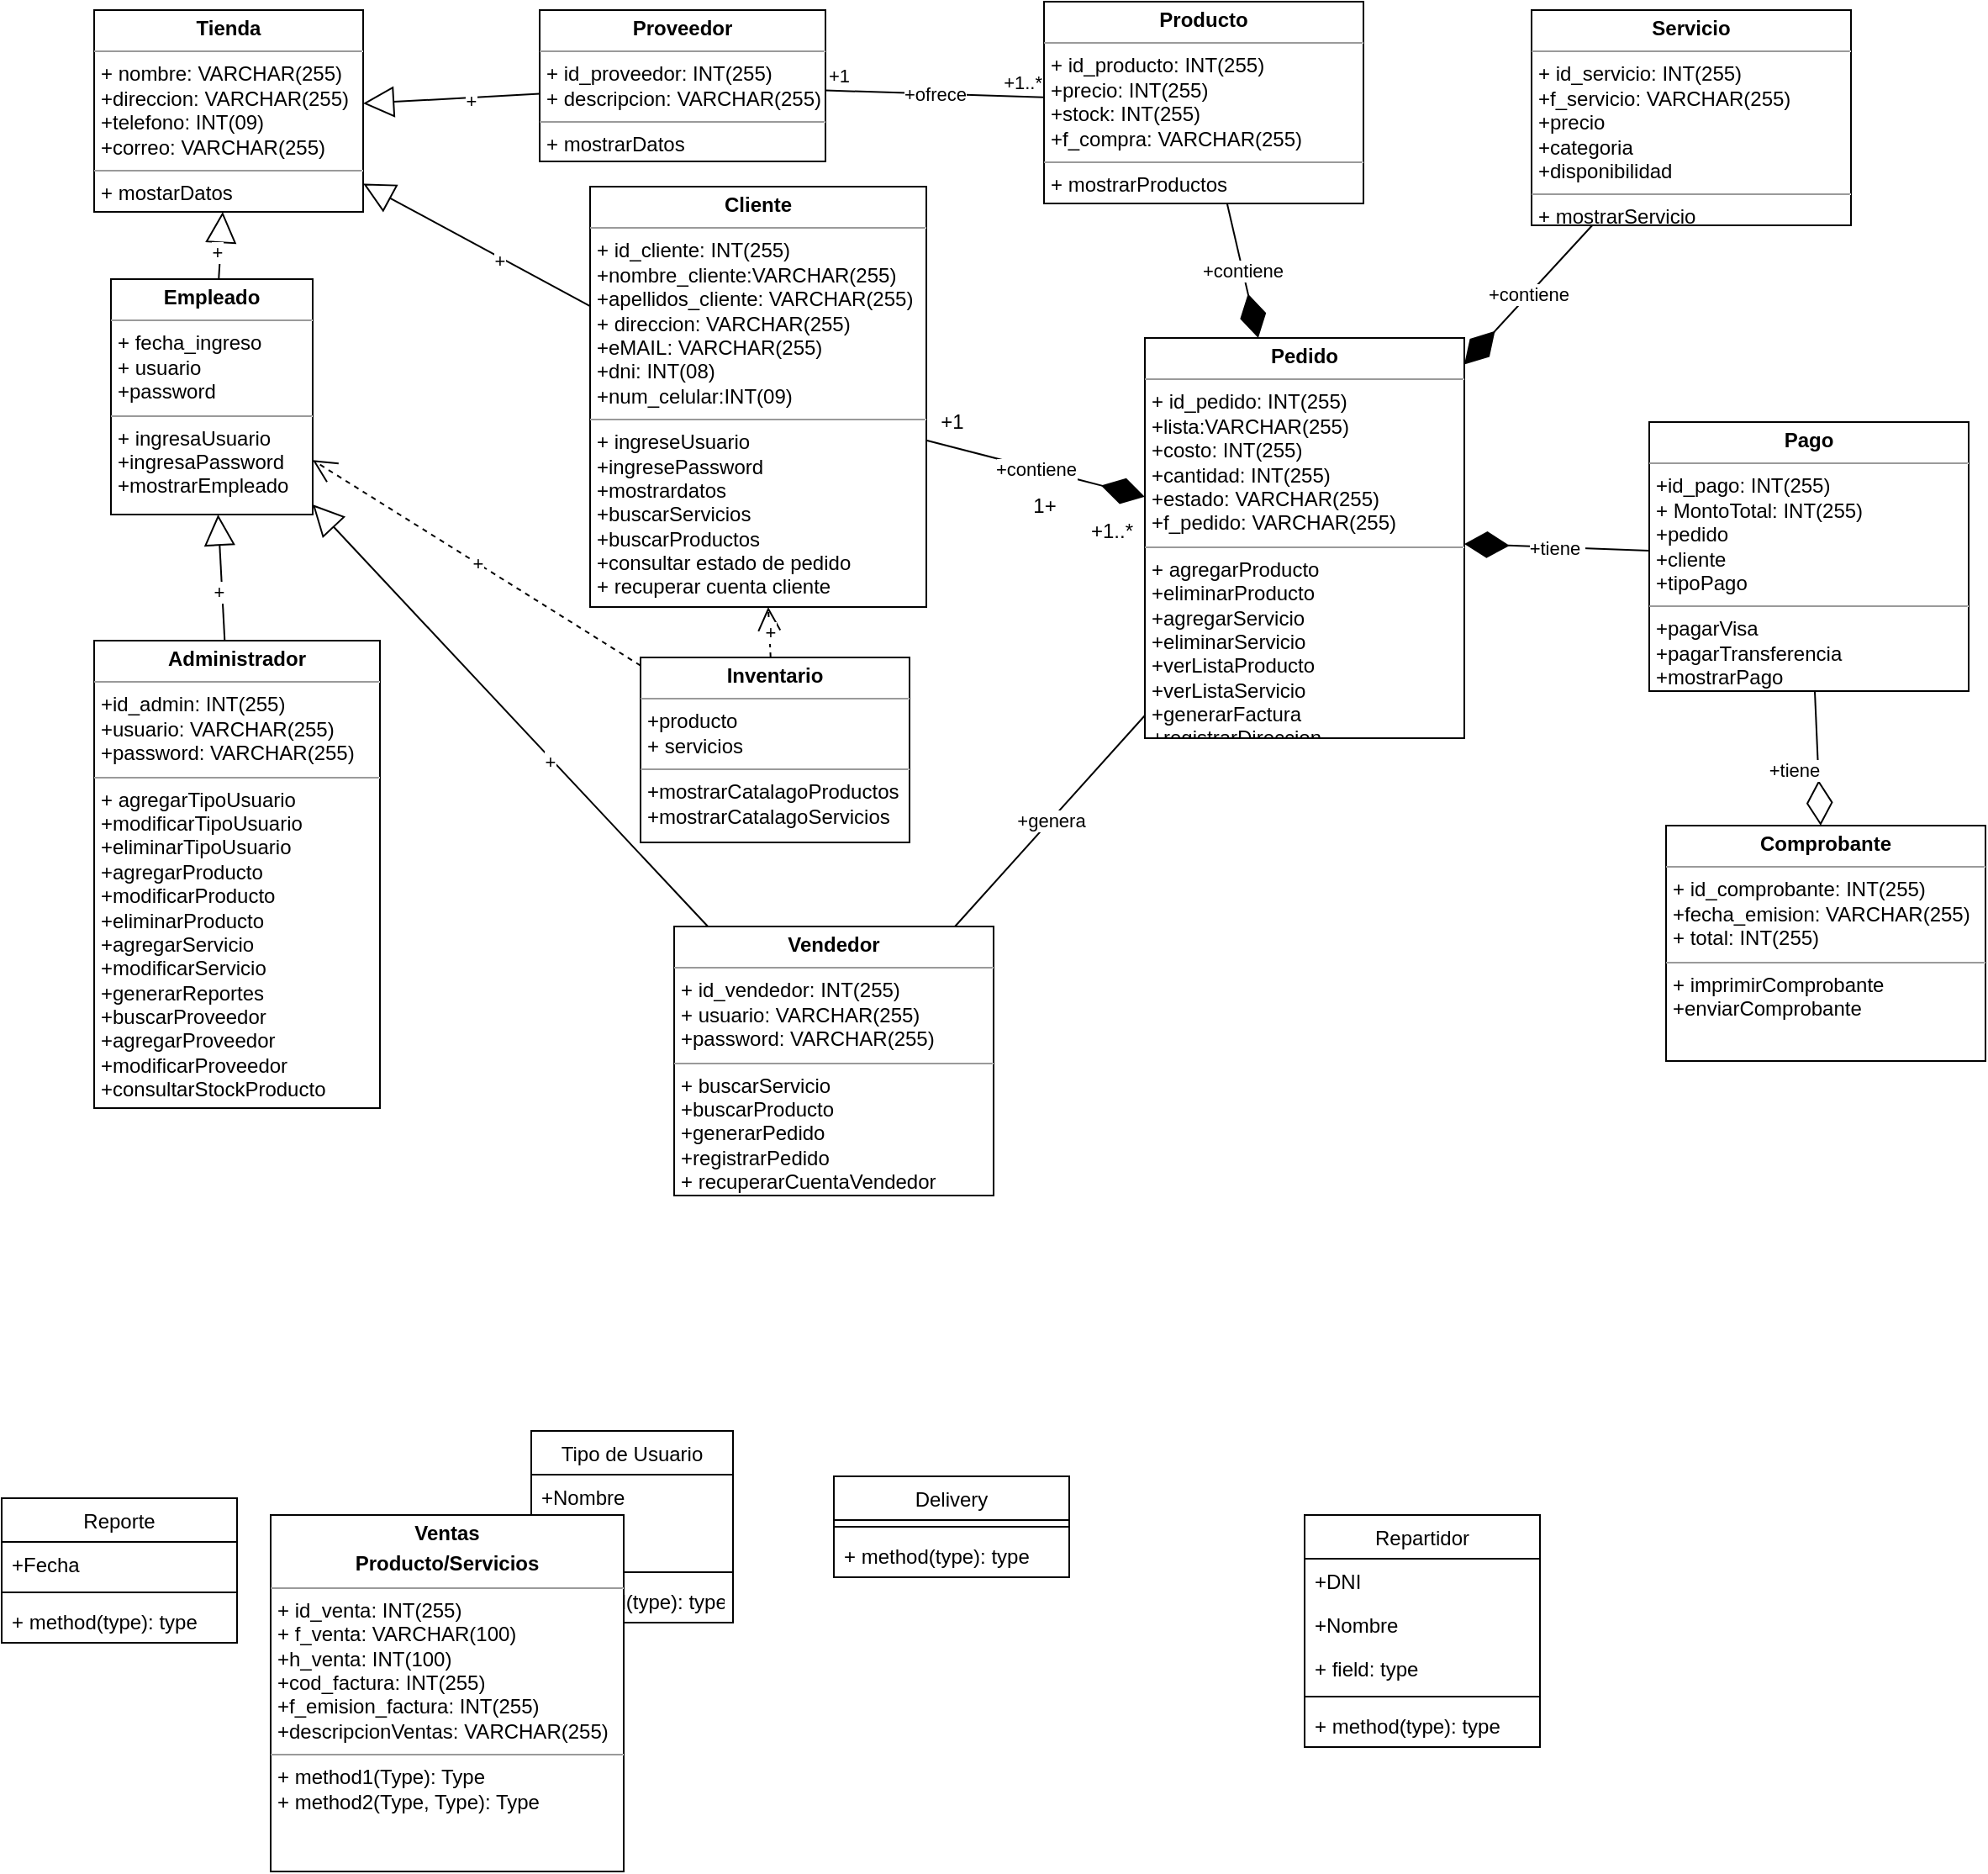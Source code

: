 <mxfile version="13.10.0" type="github">
  <diagram name="Page-1" id="c4acf3e9-155e-7222-9cf6-157b1a14988f">
    <mxGraphModel dx="1320" dy="516" grid="1" gridSize="10" guides="1" tooltips="1" connect="1" arrows="1" fold="1" page="1" pageScale="1" pageWidth="850" pageHeight="1100" background="#ffffff" math="0" shadow="0">
      <root>
        <mxCell id="0" />
        <mxCell id="1" parent="0" />
        <mxCell id="CmUBBxiMSyPNGOipAkzR-59" value="Reporte" style="swimlane;fontStyle=0;childLayout=stackLayout;horizontal=1;startSize=26;fillColor=none;horizontalStack=0;resizeParent=1;resizeParentMax=0;resizeLast=0;collapsible=1;marginBottom=0;" vertex="1" parent="1">
          <mxGeometry x="55" y="920" width="140" height="86" as="geometry" />
        </mxCell>
        <mxCell id="CmUBBxiMSyPNGOipAkzR-60" value="+Fecha" style="text;strokeColor=none;fillColor=none;align=left;verticalAlign=top;spacingLeft=4;spacingRight=4;overflow=hidden;rotatable=0;points=[[0,0.5],[1,0.5]];portConstraint=eastwest;" vertex="1" parent="CmUBBxiMSyPNGOipAkzR-59">
          <mxGeometry y="26" width="140" height="26" as="geometry" />
        </mxCell>
        <mxCell id="CmUBBxiMSyPNGOipAkzR-120" value="" style="line;strokeWidth=1;fillColor=none;align=left;verticalAlign=middle;spacingTop=-1;spacingLeft=3;spacingRight=3;rotatable=0;labelPosition=right;points=[];portConstraint=eastwest;" vertex="1" parent="CmUBBxiMSyPNGOipAkzR-59">
          <mxGeometry y="52" width="140" height="8" as="geometry" />
        </mxCell>
        <mxCell id="CmUBBxiMSyPNGOipAkzR-140" value="+ method(type): type" style="text;strokeColor=none;fillColor=none;align=left;verticalAlign=top;spacingLeft=4;spacingRight=4;overflow=hidden;rotatable=0;points=[[0,0.5],[1,0.5]];portConstraint=eastwest;" vertex="1" parent="CmUBBxiMSyPNGOipAkzR-59">
          <mxGeometry y="60" width="140" height="26" as="geometry" />
        </mxCell>
        <mxCell id="CmUBBxiMSyPNGOipAkzR-83" value="Delivery" style="swimlane;fontStyle=0;childLayout=stackLayout;horizontal=1;startSize=26;fillColor=none;horizontalStack=0;resizeParent=1;resizeParentMax=0;resizeLast=0;collapsible=1;marginBottom=0;" vertex="1" parent="1">
          <mxGeometry x="550" y="907" width="140" height="60" as="geometry" />
        </mxCell>
        <mxCell id="CmUBBxiMSyPNGOipAkzR-112" value="" style="line;strokeWidth=1;fillColor=none;align=left;verticalAlign=middle;spacingTop=-1;spacingLeft=3;spacingRight=3;rotatable=0;labelPosition=right;points=[];portConstraint=eastwest;" vertex="1" parent="CmUBBxiMSyPNGOipAkzR-83">
          <mxGeometry y="26" width="140" height="8" as="geometry" />
        </mxCell>
        <mxCell id="CmUBBxiMSyPNGOipAkzR-138" value="+ method(type): type" style="text;strokeColor=none;fillColor=none;align=left;verticalAlign=top;spacingLeft=4;spacingRight=4;overflow=hidden;rotatable=0;points=[[0,0.5],[1,0.5]];portConstraint=eastwest;" vertex="1" parent="CmUBBxiMSyPNGOipAkzR-83">
          <mxGeometry y="34" width="140" height="26" as="geometry" />
        </mxCell>
        <mxCell id="CmUBBxiMSyPNGOipAkzR-84" value="Repartidor" style="swimlane;fontStyle=0;childLayout=stackLayout;horizontal=1;startSize=26;fillColor=none;horizontalStack=0;resizeParent=1;resizeParentMax=0;resizeLast=0;collapsible=1;marginBottom=0;" vertex="1" parent="1">
          <mxGeometry x="830" y="930" width="140" height="138" as="geometry" />
        </mxCell>
        <mxCell id="CmUBBxiMSyPNGOipAkzR-85" value="+DNI" style="text;strokeColor=none;fillColor=none;align=left;verticalAlign=top;spacingLeft=4;spacingRight=4;overflow=hidden;rotatable=0;points=[[0,0.5],[1,0.5]];portConstraint=eastwest;" vertex="1" parent="CmUBBxiMSyPNGOipAkzR-84">
          <mxGeometry y="26" width="140" height="26" as="geometry" />
        </mxCell>
        <mxCell id="CmUBBxiMSyPNGOipAkzR-86" value="+Nombre" style="text;strokeColor=none;fillColor=none;align=left;verticalAlign=top;spacingLeft=4;spacingRight=4;overflow=hidden;rotatable=0;points=[[0,0.5],[1,0.5]];portConstraint=eastwest;" vertex="1" parent="CmUBBxiMSyPNGOipAkzR-84">
          <mxGeometry y="52" width="140" height="26" as="geometry" />
        </mxCell>
        <mxCell id="CmUBBxiMSyPNGOipAkzR-87" value="+ field: type" style="text;strokeColor=none;fillColor=none;align=left;verticalAlign=top;spacingLeft=4;spacingRight=4;overflow=hidden;rotatable=0;points=[[0,0.5],[1,0.5]];portConstraint=eastwest;" vertex="1" parent="CmUBBxiMSyPNGOipAkzR-84">
          <mxGeometry y="78" width="140" height="26" as="geometry" />
        </mxCell>
        <mxCell id="CmUBBxiMSyPNGOipAkzR-123" value="" style="line;strokeWidth=1;fillColor=none;align=left;verticalAlign=middle;spacingTop=-1;spacingLeft=3;spacingRight=3;rotatable=0;labelPosition=right;points=[];portConstraint=eastwest;" vertex="1" parent="CmUBBxiMSyPNGOipAkzR-84">
          <mxGeometry y="104" width="140" height="8" as="geometry" />
        </mxCell>
        <mxCell id="CmUBBxiMSyPNGOipAkzR-144" value="+ method(type): type" style="text;strokeColor=none;fillColor=none;align=left;verticalAlign=top;spacingLeft=4;spacingRight=4;overflow=hidden;rotatable=0;points=[[0,0.5],[1,0.5]];portConstraint=eastwest;" vertex="1" parent="CmUBBxiMSyPNGOipAkzR-84">
          <mxGeometry y="112" width="140" height="26" as="geometry" />
        </mxCell>
        <mxCell id="CmUBBxiMSyPNGOipAkzR-88" value="Tipo de Usuario" style="swimlane;fontStyle=0;childLayout=stackLayout;horizontal=1;startSize=26;fillColor=none;horizontalStack=0;resizeParent=1;resizeParentMax=0;resizeLast=0;collapsible=1;marginBottom=0;" vertex="1" parent="1">
          <mxGeometry x="370" y="880" width="120" height="114" as="geometry" />
        </mxCell>
        <mxCell id="CmUBBxiMSyPNGOipAkzR-89" value="+Nombre" style="text;strokeColor=none;fillColor=none;align=left;verticalAlign=top;spacingLeft=4;spacingRight=4;overflow=hidden;rotatable=0;points=[[0,0.5],[1,0.5]];portConstraint=eastwest;" vertex="1" parent="CmUBBxiMSyPNGOipAkzR-88">
          <mxGeometry y="26" width="120" height="26" as="geometry" />
        </mxCell>
        <mxCell id="CmUBBxiMSyPNGOipAkzR-90" value="+codigo" style="text;strokeColor=none;fillColor=none;align=left;verticalAlign=top;spacingLeft=4;spacingRight=4;overflow=hidden;rotatable=0;points=[[0,0.5],[1,0.5]];portConstraint=eastwest;" vertex="1" parent="CmUBBxiMSyPNGOipAkzR-88">
          <mxGeometry y="52" width="120" height="28" as="geometry" />
        </mxCell>
        <mxCell id="CmUBBxiMSyPNGOipAkzR-119" value="" style="line;strokeWidth=1;fillColor=none;align=left;verticalAlign=middle;spacingTop=-1;spacingLeft=3;spacingRight=3;rotatable=0;labelPosition=right;points=[];portConstraint=eastwest;" vertex="1" parent="CmUBBxiMSyPNGOipAkzR-88">
          <mxGeometry y="80" width="120" height="8" as="geometry" />
        </mxCell>
        <mxCell id="CmUBBxiMSyPNGOipAkzR-134" value="+ method(type): type" style="text;strokeColor=none;fillColor=none;align=left;verticalAlign=top;spacingLeft=4;spacingRight=4;overflow=hidden;rotatable=0;points=[[0,0.5],[1,0.5]];portConstraint=eastwest;" vertex="1" parent="CmUBBxiMSyPNGOipAkzR-88">
          <mxGeometry y="88" width="120" height="26" as="geometry" />
        </mxCell>
        <mxCell id="CmUBBxiMSyPNGOipAkzR-149" value="&lt;p style=&quot;margin: 0px ; margin-top: 4px ; text-align: center&quot;&gt;&lt;b&gt;Ventas&lt;/b&gt;&lt;/p&gt;&lt;p style=&quot;margin: 0px ; margin-top: 4px ; text-align: center&quot;&gt;&lt;b&gt;Producto/Servicios&lt;/b&gt;&lt;/p&gt;&lt;hr size=&quot;1&quot;&gt;&lt;p style=&quot;margin: 0px ; margin-left: 4px&quot;&gt;+ id_venta: INT(255)&lt;br&gt;+ f_venta: VARCHAR(100)&lt;/p&gt;&lt;p style=&quot;margin: 0px ; margin-left: 4px&quot;&gt;+h_venta: INT(100)&lt;/p&gt;&lt;p style=&quot;margin: 0px ; margin-left: 4px&quot;&gt;+cod_factura: INT(255)&lt;/p&gt;&lt;p style=&quot;margin: 0px ; margin-left: 4px&quot;&gt;+f_emision_factura: INT(255)&lt;/p&gt;&lt;p style=&quot;margin: 0px ; margin-left: 4px&quot;&gt;+descripcionVentas: VARCHAR(255)&lt;/p&gt;&lt;hr size=&quot;1&quot;&gt;&lt;p style=&quot;margin: 0px ; margin-left: 4px&quot;&gt;+ method1(Type): Type&lt;br&gt;+ method2(Type, Type): Type&lt;/p&gt;" style="verticalAlign=top;align=left;overflow=fill;fontSize=12;fontFamily=Helvetica;html=1;" vertex="1" parent="1">
          <mxGeometry x="215" y="930" width="210" height="212" as="geometry" />
        </mxCell>
        <mxCell id="CmUBBxiMSyPNGOipAkzR-150" value="&lt;p style=&quot;margin: 0px ; margin-top: 4px ; text-align: center&quot;&gt;&lt;b&gt;Cliente&lt;/b&gt;&lt;/p&gt;&lt;hr size=&quot;1&quot;&gt;&lt;p style=&quot;margin: 0px ; margin-left: 4px&quot;&gt;+ id_cliente: INT(255)&lt;/p&gt;&lt;p style=&quot;margin: 0px ; margin-left: 4px&quot;&gt;+nombre_cliente:VARCHAR(255)&lt;/p&gt;&lt;p style=&quot;margin: 0px ; margin-left: 4px&quot;&gt;+apellidos_cliente: VARCHAR(255)&lt;br&gt;+ direccion: VARCHAR(255)&lt;/p&gt;&lt;p style=&quot;margin: 0px ; margin-left: 4px&quot;&gt;+eMAIL: VARCHAR(255)&lt;/p&gt;&lt;p style=&quot;margin: 0px ; margin-left: 4px&quot;&gt;+dni: INT(08)&lt;/p&gt;&lt;p style=&quot;margin: 0px ; margin-left: 4px&quot;&gt;+num_celular:INT(09)&lt;/p&gt;&lt;hr size=&quot;1&quot;&gt;&lt;p style=&quot;margin: 0px ; margin-left: 4px&quot;&gt;+ ingreseUsuario&lt;/p&gt;&lt;p style=&quot;margin: 0px ; margin-left: 4px&quot;&gt;+ingresePassword&lt;/p&gt;&lt;p style=&quot;margin: 0px ; margin-left: 4px&quot;&gt;+mostrardatos&lt;/p&gt;&lt;p style=&quot;margin: 0px ; margin-left: 4px&quot;&gt;+buscarServicios&lt;/p&gt;&lt;p style=&quot;margin: 0px ; margin-left: 4px&quot;&gt;+buscarProductos&lt;/p&gt;&lt;p style=&quot;margin: 0px ; margin-left: 4px&quot;&gt;+consultar estado de pedido&lt;br&gt;+ recuperar cuenta cliente&lt;/p&gt;" style="verticalAlign=top;align=left;overflow=fill;fontSize=12;fontFamily=Helvetica;html=1;" vertex="1" parent="1">
          <mxGeometry x="405" y="140" width="200" height="250" as="geometry" />
        </mxCell>
        <mxCell id="CmUBBxiMSyPNGOipAkzR-151" value="&lt;p style=&quot;margin: 0px ; margin-top: 4px ; text-align: center&quot;&gt;&lt;b&gt;Vendedor&lt;/b&gt;&lt;/p&gt;&lt;hr size=&quot;1&quot;&gt;&lt;p style=&quot;margin: 0px ; margin-left: 4px&quot;&gt;+ id_vendedor: INT(255)&lt;br&gt;+ usuario: VARCHAR(255)&lt;/p&gt;&lt;p style=&quot;margin: 0px ; margin-left: 4px&quot;&gt;+password: VARCHAR(255)&lt;/p&gt;&lt;hr size=&quot;1&quot;&gt;&lt;p style=&quot;margin: 0px ; margin-left: 4px&quot;&gt;+ buscarServicio&lt;/p&gt;&lt;p style=&quot;margin: 0px ; margin-left: 4px&quot;&gt;+buscarProducto&lt;/p&gt;&lt;p style=&quot;margin: 0px ; margin-left: 4px&quot;&gt;+generarPedido&lt;/p&gt;&lt;p style=&quot;margin: 0px ; margin-left: 4px&quot;&gt;+registrarPedido&lt;br&gt;+ recuperarCuentaVendedor&lt;/p&gt;" style="verticalAlign=top;align=left;overflow=fill;fontSize=12;fontFamily=Helvetica;html=1;" vertex="1" parent="1">
          <mxGeometry x="455" y="580" width="190" height="160" as="geometry" />
        </mxCell>
        <mxCell id="CmUBBxiMSyPNGOipAkzR-152" value="&lt;p style=&quot;margin: 0px ; margin-top: 4px ; text-align: center&quot;&gt;&lt;b&gt;Administrador&lt;/b&gt;&lt;/p&gt;&lt;hr size=&quot;1&quot;&gt;&lt;p style=&quot;margin: 0px ; margin-left: 4px&quot;&gt;+id_admin: INT(255)&lt;/p&gt;&lt;p style=&quot;margin: 0px ; margin-left: 4px&quot;&gt;+usuario: VARCHAR(255)&lt;/p&gt;&lt;p style=&quot;margin: 0px ; margin-left: 4px&quot;&gt;+password: VARCHAR(255)&lt;/p&gt;&lt;hr size=&quot;1&quot;&gt;&lt;p style=&quot;margin: 0px ; margin-left: 4px&quot;&gt;+ agregarTipoUsuario&lt;/p&gt;&lt;p style=&quot;margin: 0px ; margin-left: 4px&quot;&gt;+modificarTipoUsuario&lt;/p&gt;&lt;p style=&quot;margin: 0px ; margin-left: 4px&quot;&gt;+eliminarTipoUsuario&lt;/p&gt;&lt;p style=&quot;margin: 0px ; margin-left: 4px&quot;&gt;+agregarProducto&lt;/p&gt;&lt;p style=&quot;margin: 0px ; margin-left: 4px&quot;&gt;+modificarProducto&lt;/p&gt;&lt;p style=&quot;margin: 0px ; margin-left: 4px&quot;&gt;+eliminarProducto&lt;/p&gt;&lt;p style=&quot;margin: 0px ; margin-left: 4px&quot;&gt;+agregarServicio&lt;/p&gt;&lt;p style=&quot;margin: 0px ; margin-left: 4px&quot;&gt;+modificarServicio&lt;/p&gt;&lt;p style=&quot;margin: 0px ; margin-left: 4px&quot;&gt;+generarReportes&lt;/p&gt;&lt;p style=&quot;margin: 0px ; margin-left: 4px&quot;&gt;+buscarProveedor&lt;/p&gt;&lt;p style=&quot;margin: 0px ; margin-left: 4px&quot;&gt;+agregarProveedor&lt;/p&gt;&lt;p style=&quot;margin: 0px ; margin-left: 4px&quot;&gt;+modificarProveedor&lt;/p&gt;&lt;p style=&quot;margin: 0px ; margin-left: 4px&quot;&gt;+consultarStockProducto&lt;br&gt;&lt;br&gt;&lt;/p&gt;" style="verticalAlign=top;align=left;overflow=fill;fontSize=12;fontFamily=Helvetica;html=1;" vertex="1" parent="1">
          <mxGeometry x="110" y="410" width="170" height="278" as="geometry" />
        </mxCell>
        <mxCell id="CmUBBxiMSyPNGOipAkzR-156" value="&lt;p style=&quot;margin: 0px ; margin-top: 4px ; text-align: center&quot;&gt;&lt;b&gt;Servicio&lt;/b&gt;&lt;/p&gt;&lt;hr size=&quot;1&quot;&gt;&lt;p style=&quot;margin: 0px ; margin-left: 4px&quot;&gt;+ id_servicio: INT(255)&lt;/p&gt;&lt;p style=&quot;margin: 0px ; margin-left: 4px&quot;&gt;+f_servicio: VARCHAR(255)&lt;/p&gt;&lt;p style=&quot;margin: 0px ; margin-left: 4px&quot;&gt;+precio&lt;/p&gt;&lt;p style=&quot;margin: 0px ; margin-left: 4px&quot;&gt;+categoria&lt;/p&gt;&lt;p style=&quot;margin: 0px ; margin-left: 4px&quot;&gt;+disponibilidad&lt;/p&gt;&lt;hr size=&quot;1&quot;&gt;&lt;p style=&quot;margin: 0px ; margin-left: 4px&quot;&gt;+ mostrarServicio&lt;/p&gt;" style="verticalAlign=top;align=left;overflow=fill;fontSize=12;fontFamily=Helvetica;html=1;" vertex="1" parent="1">
          <mxGeometry x="965" y="35" width="190" height="128" as="geometry" />
        </mxCell>
        <mxCell id="CmUBBxiMSyPNGOipAkzR-157" value="&lt;p style=&quot;margin: 0px ; margin-top: 4px ; text-align: center&quot;&gt;&lt;b&gt;Pedido&lt;/b&gt;&lt;/p&gt;&lt;hr size=&quot;1&quot;&gt;&lt;p style=&quot;margin: 0px ; margin-left: 4px&quot;&gt;+ id_pedido: INT(255)&lt;/p&gt;&lt;p style=&quot;margin: 0px ; margin-left: 4px&quot;&gt;+lista:VARCHAR(255)&lt;/p&gt;&lt;p style=&quot;margin: 0px ; margin-left: 4px&quot;&gt;+costo: INT(255)&lt;/p&gt;&lt;p style=&quot;margin: 0px ; margin-left: 4px&quot;&gt;+cantidad: INT(255)&lt;/p&gt;&lt;p style=&quot;margin: 0px ; margin-left: 4px&quot;&gt;+estado: VARCHAR(255)&lt;/p&gt;&lt;p style=&quot;margin: 0px ; margin-left: 4px&quot;&gt;+f_pedido: VARCHAR(255)&lt;/p&gt;&lt;hr size=&quot;1&quot;&gt;&lt;p style=&quot;margin: 0px ; margin-left: 4px&quot;&gt;+ agregarProducto&lt;/p&gt;&lt;p style=&quot;margin: 0px ; margin-left: 4px&quot;&gt;+eliminarProducto&lt;/p&gt;&lt;p style=&quot;margin: 0px ; margin-left: 4px&quot;&gt;+agregarServicio&lt;/p&gt;&lt;p style=&quot;margin: 0px ; margin-left: 4px&quot;&gt;+eliminarServicio&lt;/p&gt;&lt;p style=&quot;margin: 0px ; margin-left: 4px&quot;&gt;+verListaProducto&lt;/p&gt;&lt;p style=&quot;margin: 0px ; margin-left: 4px&quot;&gt;+verListaServicio&lt;/p&gt;&lt;p style=&quot;margin: 0px ; margin-left: 4px&quot;&gt;+generarFactura&lt;/p&gt;&lt;p style=&quot;margin: 0px ; margin-left: 4px&quot;&gt;+registrarDireccion&lt;/p&gt;" style="verticalAlign=top;align=left;overflow=fill;fontSize=12;fontFamily=Helvetica;html=1;" vertex="1" parent="1">
          <mxGeometry x="735" y="230" width="190" height="238" as="geometry" />
        </mxCell>
        <mxCell id="CmUBBxiMSyPNGOipAkzR-158" value="&lt;p style=&quot;margin: 0px ; margin-top: 4px ; text-align: center&quot;&gt;&lt;b&gt;Producto&lt;/b&gt;&lt;/p&gt;&lt;hr size=&quot;1&quot;&gt;&lt;p style=&quot;margin: 0px ; margin-left: 4px&quot;&gt;+ id_producto: INT(255)&lt;/p&gt;&lt;p style=&quot;margin: 0px ; margin-left: 4px&quot;&gt;+precio: INT(255)&lt;/p&gt;&lt;p style=&quot;margin: 0px ; margin-left: 4px&quot;&gt;+stock: INT(255)&lt;/p&gt;&lt;p style=&quot;margin: 0px ; margin-left: 4px&quot;&gt;+f_compra: VARCHAR(255)&lt;/p&gt;&lt;hr size=&quot;1&quot;&gt;&lt;p style=&quot;margin: 0px ; margin-left: 4px&quot;&gt;+ mostrarProductos&lt;/p&gt;" style="verticalAlign=top;align=left;overflow=fill;fontSize=12;fontFamily=Helvetica;html=1;" vertex="1" parent="1">
          <mxGeometry x="675" y="30" width="190" height="120" as="geometry" />
        </mxCell>
        <mxCell id="CmUBBxiMSyPNGOipAkzR-159" value="&lt;p style=&quot;margin: 0px ; margin-top: 4px ; text-align: center&quot;&gt;&lt;b&gt;Inventario&lt;/b&gt;&lt;/p&gt;&lt;hr size=&quot;1&quot;&gt;&lt;p style=&quot;margin: 0px ; margin-left: 4px&quot;&gt;+producto&lt;/p&gt;&lt;p style=&quot;margin: 0px ; margin-left: 4px&quot;&gt;+ servicios&lt;/p&gt;&lt;hr size=&quot;1&quot;&gt;&lt;p style=&quot;margin: 0px ; margin-left: 4px&quot;&gt;+mostrarCatalagoProductos&lt;/p&gt;&lt;p style=&quot;margin: 0px ; margin-left: 4px&quot;&gt;+mostrarCatalagoServicios&lt;/p&gt;" style="verticalAlign=top;align=left;overflow=fill;fontSize=12;fontFamily=Helvetica;html=1;" vertex="1" parent="1">
          <mxGeometry x="435" y="420" width="160" height="110" as="geometry" />
        </mxCell>
        <mxCell id="CmUBBxiMSyPNGOipAkzR-160" value="&lt;p style=&quot;margin: 0px ; margin-top: 4px ; text-align: center&quot;&gt;&lt;b&gt;Pago&lt;/b&gt;&lt;/p&gt;&lt;hr size=&quot;1&quot;&gt;&lt;p style=&quot;margin: 0px ; margin-left: 4px&quot;&gt;+id_pago: INT(255)&lt;br&gt;&lt;/p&gt;&lt;p style=&quot;margin: 0px ; margin-left: 4px&quot;&gt;+ MontoTotal: INT(255)&lt;/p&gt;&lt;p style=&quot;margin: 0px ; margin-left: 4px&quot;&gt;&lt;span&gt;+pedido&lt;/span&gt;&lt;/p&gt;&lt;p style=&quot;margin: 0px ; margin-left: 4px&quot;&gt;&lt;span&gt;+cliente&lt;/span&gt;&lt;/p&gt;&lt;p style=&quot;margin: 0px ; margin-left: 4px&quot;&gt;+tipoPago&lt;/p&gt;&lt;hr size=&quot;1&quot;&gt;&lt;p style=&quot;margin: 0px ; margin-left: 4px&quot;&gt;+pagarVisa&lt;/p&gt;&lt;p style=&quot;margin: 0px ; margin-left: 4px&quot;&gt;+pagarTransferencia&lt;/p&gt;&lt;p style=&quot;margin: 0px ; margin-left: 4px&quot;&gt;+mostrarPago&lt;/p&gt;" style="verticalAlign=top;align=left;overflow=fill;fontSize=12;fontFamily=Helvetica;html=1;" vertex="1" parent="1">
          <mxGeometry x="1035" y="280" width="190" height="160" as="geometry" />
        </mxCell>
        <mxCell id="CmUBBxiMSyPNGOipAkzR-161" value="&lt;p style=&quot;margin: 0px ; margin-top: 4px ; text-align: center&quot;&gt;&lt;b&gt;Comprobante&lt;/b&gt;&lt;/p&gt;&lt;hr size=&quot;1&quot;&gt;&lt;p style=&quot;margin: 0px ; margin-left: 4px&quot;&gt;+ id_comprobante: INT(255)&lt;/p&gt;&lt;p style=&quot;margin: 0px ; margin-left: 4px&quot;&gt;+fecha_emision: VARCHAR(255)&lt;/p&gt;&lt;p style=&quot;margin: 0px ; margin-left: 4px&quot;&gt;+ total: INT(255)&lt;/p&gt;&lt;hr size=&quot;1&quot;&gt;&lt;p style=&quot;margin: 0px ; margin-left: 4px&quot;&gt;+ imprimirComprobante&lt;/p&gt;&lt;p style=&quot;margin: 0px ; margin-left: 4px&quot;&gt;+enviarComprobante&lt;/p&gt;" style="verticalAlign=top;align=left;overflow=fill;fontSize=12;fontFamily=Helvetica;html=1;" vertex="1" parent="1">
          <mxGeometry x="1045" y="520" width="190" height="140" as="geometry" />
        </mxCell>
        <mxCell id="CmUBBxiMSyPNGOipAkzR-162" value="&lt;p style=&quot;margin: 0px ; margin-top: 4px ; text-align: center&quot;&gt;&lt;b&gt;Empleado&lt;/b&gt;&lt;/p&gt;&lt;hr size=&quot;1&quot;&gt;&lt;p style=&quot;margin: 0px ; margin-left: 4px&quot;&gt;+ fecha_ingreso&lt;/p&gt;&lt;p style=&quot;margin: 0px ; margin-left: 4px&quot;&gt;+ usuario&lt;/p&gt;&lt;p style=&quot;margin: 0px ; margin-left: 4px&quot;&gt;+password&lt;/p&gt;&lt;hr size=&quot;1&quot;&gt;&lt;p style=&quot;margin: 0px ; margin-left: 4px&quot;&gt;+ ingresaUsuario&lt;/p&gt;&lt;p style=&quot;margin: 0px ; margin-left: 4px&quot;&gt;+ingresaPassword&lt;/p&gt;&lt;p style=&quot;margin: 0px ; margin-left: 4px&quot;&gt;+mostrarEmpleado&lt;/p&gt;" style="verticalAlign=top;align=left;overflow=fill;fontSize=12;fontFamily=Helvetica;html=1;" vertex="1" parent="1">
          <mxGeometry x="120" y="195" width="120" height="140" as="geometry" />
        </mxCell>
        <mxCell id="CmUBBxiMSyPNGOipAkzR-163" value="&lt;p style=&quot;margin: 0px ; margin-top: 4px ; text-align: center&quot;&gt;&lt;b&gt;Tienda&lt;/b&gt;&lt;/p&gt;&lt;hr size=&quot;1&quot;&gt;&lt;p style=&quot;margin: 0px ; margin-left: 4px&quot;&gt;+ nombre: VARCHAR(255)&lt;/p&gt;&lt;p style=&quot;margin: 0px ; margin-left: 4px&quot;&gt;+direccion: VARCHAR(255)&lt;/p&gt;&lt;p style=&quot;margin: 0px ; margin-left: 4px&quot;&gt;+telefono: INT(09)&lt;/p&gt;&lt;p style=&quot;margin: 0px ; margin-left: 4px&quot;&gt;+correo: VARCHAR(255)&lt;/p&gt;&lt;hr size=&quot;1&quot;&gt;&lt;p style=&quot;margin: 0px ; margin-left: 4px&quot;&gt;+ mostarDatos&lt;/p&gt;" style="verticalAlign=top;align=left;overflow=fill;fontSize=12;fontFamily=Helvetica;html=1;" vertex="1" parent="1">
          <mxGeometry x="110" y="35" width="160" height="120" as="geometry" />
        </mxCell>
        <mxCell id="CmUBBxiMSyPNGOipAkzR-164" value="&lt;p style=&quot;margin: 0px ; margin-top: 4px ; text-align: center&quot;&gt;&lt;b&gt;Proveedor&lt;/b&gt;&lt;/p&gt;&lt;hr size=&quot;1&quot;&gt;&lt;p style=&quot;margin: 0px ; margin-left: 4px&quot;&gt;+ id_proveedor: INT(255)&lt;br&gt;+ descripcion: VARCHAR(255)&lt;/p&gt;&lt;hr size=&quot;1&quot;&gt;&lt;p style=&quot;margin: 0px ; margin-left: 4px&quot;&gt;+ mostrarDatos&lt;br&gt;&lt;/p&gt;" style="verticalAlign=top;align=left;overflow=fill;fontSize=12;fontFamily=Helvetica;html=1;" vertex="1" parent="1">
          <mxGeometry x="375" y="35" width="170" height="90" as="geometry" />
        </mxCell>
        <mxCell id="CmUBBxiMSyPNGOipAkzR-168" value="+" style="endArrow=block;endSize=16;endFill=0;html=1;" edge="1" parent="1" source="CmUBBxiMSyPNGOipAkzR-162" target="CmUBBxiMSyPNGOipAkzR-163">
          <mxGeometry x="-0.21" y="2" width="160" relative="1" as="geometry">
            <mxPoint x="375" y="290" as="sourcePoint" />
            <mxPoint x="375" y="230" as="targetPoint" />
            <mxPoint as="offset" />
          </mxGeometry>
        </mxCell>
        <mxCell id="CmUBBxiMSyPNGOipAkzR-170" value="+" style="endArrow=block;endSize=16;endFill=0;html=1;" edge="1" parent="1" source="CmUBBxiMSyPNGOipAkzR-164" target="CmUBBxiMSyPNGOipAkzR-163">
          <mxGeometry x="-0.21" y="2" width="160" relative="1" as="geometry">
            <mxPoint x="364.998" y="163" as="sourcePoint" />
            <mxPoint x="370.553" y="113" as="targetPoint" />
            <mxPoint as="offset" />
          </mxGeometry>
        </mxCell>
        <mxCell id="CmUBBxiMSyPNGOipAkzR-171" value="+" style="endArrow=block;endSize=16;endFill=0;html=1;" edge="1" parent="1" source="CmUBBxiMSyPNGOipAkzR-150" target="CmUBBxiMSyPNGOipAkzR-163">
          <mxGeometry x="-0.21" y="2" width="160" relative="1" as="geometry">
            <mxPoint x="262.778" y="240" as="sourcePoint" />
            <mxPoint x="268.333" y="190" as="targetPoint" />
            <mxPoint as="offset" />
          </mxGeometry>
        </mxCell>
        <mxCell id="CmUBBxiMSyPNGOipAkzR-172" value="+" style="endArrow=block;endSize=16;endFill=0;html=1;" edge="1" parent="1" source="CmUBBxiMSyPNGOipAkzR-151" target="CmUBBxiMSyPNGOipAkzR-162">
          <mxGeometry x="-0.21" y="2" width="160" relative="1" as="geometry">
            <mxPoint x="475" y="510" as="sourcePoint" />
            <mxPoint x="365" y="428.45" as="targetPoint" />
            <mxPoint as="offset" />
          </mxGeometry>
        </mxCell>
        <mxCell id="CmUBBxiMSyPNGOipAkzR-173" value="+" style="endArrow=block;endSize=16;endFill=0;html=1;" edge="1" parent="1" source="CmUBBxiMSyPNGOipAkzR-152" target="CmUBBxiMSyPNGOipAkzR-162">
          <mxGeometry x="-0.21" y="2" width="160" relative="1" as="geometry">
            <mxPoint x="345" y="441.552" as="sourcePoint" />
            <mxPoint x="235" y="360.0" as="targetPoint" />
            <mxPoint as="offset" />
          </mxGeometry>
        </mxCell>
        <mxCell id="CmUBBxiMSyPNGOipAkzR-174" value="+" style="endArrow=open;endSize=12;dashed=1;html=1;" edge="1" parent="1" source="CmUBBxiMSyPNGOipAkzR-159" target="CmUBBxiMSyPNGOipAkzR-162">
          <mxGeometry width="160" relative="1" as="geometry">
            <mxPoint x="475" y="340" as="sourcePoint" />
            <mxPoint x="635" y="340" as="targetPoint" />
          </mxGeometry>
        </mxCell>
        <mxCell id="CmUBBxiMSyPNGOipAkzR-175" value="+" style="endArrow=open;endSize=12;dashed=1;html=1;" edge="1" parent="1" source="CmUBBxiMSyPNGOipAkzR-159" target="CmUBBxiMSyPNGOipAkzR-150">
          <mxGeometry width="160" relative="1" as="geometry">
            <mxPoint x="775" y="501.867" as="sourcePoint" />
            <mxPoint x="625" y="401.005" as="targetPoint" />
          </mxGeometry>
        </mxCell>
        <mxCell id="CmUBBxiMSyPNGOipAkzR-176" value="+genera" style="endArrow=none;html=1;" edge="1" parent="1" source="CmUBBxiMSyPNGOipAkzR-151" target="CmUBBxiMSyPNGOipAkzR-157">
          <mxGeometry relative="1" as="geometry">
            <mxPoint x="595" y="610" as="sourcePoint" />
            <mxPoint x="755" y="610" as="targetPoint" />
          </mxGeometry>
        </mxCell>
        <mxCell id="CmUBBxiMSyPNGOipAkzR-179" value="+contiene" style="endArrow=diamondThin;endFill=1;endSize=24;html=1;" edge="1" parent="1" source="CmUBBxiMSyPNGOipAkzR-150" target="CmUBBxiMSyPNGOipAkzR-157">
          <mxGeometry width="160" relative="1" as="geometry">
            <mxPoint x="475" y="240" as="sourcePoint" />
            <mxPoint x="725" y="386" as="targetPoint" />
          </mxGeometry>
        </mxCell>
        <mxCell id="CmUBBxiMSyPNGOipAkzR-181" value="1+" style="text;html=1;align=center;verticalAlign=middle;resizable=0;points=[];autosize=1;" vertex="1" parent="1">
          <mxGeometry x="660" y="320" width="30" height="20" as="geometry" />
        </mxCell>
        <mxCell id="CmUBBxiMSyPNGOipAkzR-183" value="+1..*" style="text;html=1;align=center;verticalAlign=middle;resizable=0;points=[];autosize=1;" vertex="1" parent="1">
          <mxGeometry x="695" y="335" width="40" height="20" as="geometry" />
        </mxCell>
        <mxCell id="CmUBBxiMSyPNGOipAkzR-185" value="+contiene" style="endArrow=diamondThin;endFill=1;endSize=24;html=1;" edge="1" parent="1" source="CmUBBxiMSyPNGOipAkzR-156" target="CmUBBxiMSyPNGOipAkzR-157">
          <mxGeometry width="160" relative="1" as="geometry">
            <mxPoint x="735" y="220.004" as="sourcePoint" />
            <mxPoint x="835" y="271.869" as="targetPoint" />
          </mxGeometry>
        </mxCell>
        <mxCell id="CmUBBxiMSyPNGOipAkzR-186" value="+contiene" style="endArrow=diamondThin;endFill=1;endSize=24;html=1;" edge="1" parent="1" source="CmUBBxiMSyPNGOipAkzR-158" target="CmUBBxiMSyPNGOipAkzR-157">
          <mxGeometry width="160" relative="1" as="geometry">
            <mxPoint x="925" y="250.064" as="sourcePoint" />
            <mxPoint x="1025" y="301.929" as="targetPoint" />
          </mxGeometry>
        </mxCell>
        <mxCell id="CmUBBxiMSyPNGOipAkzR-187" value="+ofrece" style="endArrow=none;html=1;" edge="1" parent="1" source="CmUBBxiMSyPNGOipAkzR-164" target="CmUBBxiMSyPNGOipAkzR-158">
          <mxGeometry relative="1" as="geometry">
            <mxPoint x="545" y="92" as="sourcePoint" />
            <mxPoint x="705" y="92" as="targetPoint" />
          </mxGeometry>
        </mxCell>
        <mxCell id="CmUBBxiMSyPNGOipAkzR-188" value="+1" style="edgeLabel;resizable=0;html=1;align=left;verticalAlign=bottom;" connectable="0" vertex="1" parent="CmUBBxiMSyPNGOipAkzR-187">
          <mxGeometry x="-1" relative="1" as="geometry" />
        </mxCell>
        <mxCell id="CmUBBxiMSyPNGOipAkzR-189" value="+1..*" style="edgeLabel;resizable=0;html=1;align=right;verticalAlign=bottom;" connectable="0" vertex="1" parent="CmUBBxiMSyPNGOipAkzR-187">
          <mxGeometry x="1" relative="1" as="geometry" />
        </mxCell>
        <mxCell id="CmUBBxiMSyPNGOipAkzR-190" value="+tiene&amp;nbsp;" style="endArrow=diamondThin;endFill=1;endSize=24;html=1;" edge="1" parent="1" source="CmUBBxiMSyPNGOipAkzR-160" target="CmUBBxiMSyPNGOipAkzR-157">
          <mxGeometry width="160" relative="1" as="geometry">
            <mxPoint x="705" y="560.003" as="sourcePoint" />
            <mxPoint x="865" y="624.905" as="targetPoint" />
          </mxGeometry>
        </mxCell>
        <mxCell id="CmUBBxiMSyPNGOipAkzR-191" value="+1" style="text;html=1;align=center;verticalAlign=middle;resizable=0;points=[];autosize=1;" vertex="1" parent="1">
          <mxGeometry x="605" y="270" width="30" height="20" as="geometry" />
        </mxCell>
        <mxCell id="CmUBBxiMSyPNGOipAkzR-192" value="+tiene" style="endArrow=diamondThin;endFill=0;endSize=24;html=1;" edge="1" parent="1" source="CmUBBxiMSyPNGOipAkzR-160" target="CmUBBxiMSyPNGOipAkzR-161">
          <mxGeometry x="0.155" y="-14" width="160" relative="1" as="geometry">
            <mxPoint x="475" y="680" as="sourcePoint" />
            <mxPoint x="635" y="680" as="targetPoint" />
            <mxPoint as="offset" />
          </mxGeometry>
        </mxCell>
      </root>
    </mxGraphModel>
  </diagram>
</mxfile>
